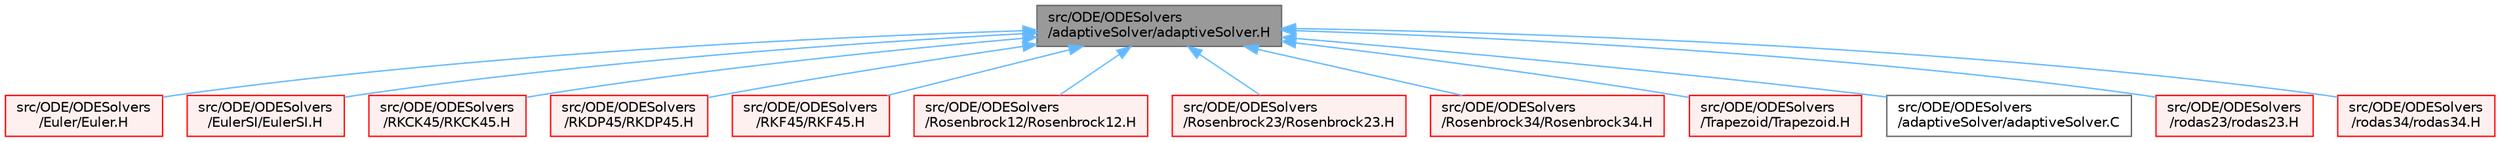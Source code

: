 digraph "src/ODE/ODESolvers/adaptiveSolver/adaptiveSolver.H"
{
 // LATEX_PDF_SIZE
  bgcolor="transparent";
  edge [fontname=Helvetica,fontsize=10,labelfontname=Helvetica,labelfontsize=10];
  node [fontname=Helvetica,fontsize=10,shape=box,height=0.2,width=0.4];
  Node1 [id="Node000001",label="src/ODE/ODESolvers\l/adaptiveSolver/adaptiveSolver.H",height=0.2,width=0.4,color="gray40", fillcolor="grey60", style="filled", fontcolor="black",tooltip=" "];
  Node1 -> Node2 [id="edge1_Node000001_Node000002",dir="back",color="steelblue1",style="solid",tooltip=" "];
  Node2 [id="Node000002",label="src/ODE/ODESolvers\l/Euler/Euler.H",height=0.2,width=0.4,color="red", fillcolor="#FFF0F0", style="filled",URL="$ODE_2ODESolvers_2Euler_2Euler_8H.html",tooltip=" "];
  Node1 -> Node4 [id="edge2_Node000001_Node000004",dir="back",color="steelblue1",style="solid",tooltip=" "];
  Node4 [id="Node000004",label="src/ODE/ODESolvers\l/EulerSI/EulerSI.H",height=0.2,width=0.4,color="red", fillcolor="#FFF0F0", style="filled",URL="$EulerSI_8H.html",tooltip=" "];
  Node1 -> Node6 [id="edge3_Node000001_Node000006",dir="back",color="steelblue1",style="solid",tooltip=" "];
  Node6 [id="Node000006",label="src/ODE/ODESolvers\l/RKCK45/RKCK45.H",height=0.2,width=0.4,color="red", fillcolor="#FFF0F0", style="filled",URL="$RKCK45_8H.html",tooltip=" "];
  Node1 -> Node8 [id="edge4_Node000001_Node000008",dir="back",color="steelblue1",style="solid",tooltip=" "];
  Node8 [id="Node000008",label="src/ODE/ODESolvers\l/RKDP45/RKDP45.H",height=0.2,width=0.4,color="red", fillcolor="#FFF0F0", style="filled",URL="$RKDP45_8H.html",tooltip=" "];
  Node1 -> Node10 [id="edge5_Node000001_Node000010",dir="back",color="steelblue1",style="solid",tooltip=" "];
  Node10 [id="Node000010",label="src/ODE/ODESolvers\l/RKF45/RKF45.H",height=0.2,width=0.4,color="red", fillcolor="#FFF0F0", style="filled",URL="$RKF45_8H.html",tooltip=" "];
  Node1 -> Node12 [id="edge6_Node000001_Node000012",dir="back",color="steelblue1",style="solid",tooltip=" "];
  Node12 [id="Node000012",label="src/ODE/ODESolvers\l/Rosenbrock12/Rosenbrock12.H",height=0.2,width=0.4,color="red", fillcolor="#FFF0F0", style="filled",URL="$Rosenbrock12_8H.html",tooltip=" "];
  Node1 -> Node14 [id="edge7_Node000001_Node000014",dir="back",color="steelblue1",style="solid",tooltip=" "];
  Node14 [id="Node000014",label="src/ODE/ODESolvers\l/Rosenbrock23/Rosenbrock23.H",height=0.2,width=0.4,color="red", fillcolor="#FFF0F0", style="filled",URL="$Rosenbrock23_8H.html",tooltip=" "];
  Node1 -> Node16 [id="edge8_Node000001_Node000016",dir="back",color="steelblue1",style="solid",tooltip=" "];
  Node16 [id="Node000016",label="src/ODE/ODESolvers\l/Rosenbrock34/Rosenbrock34.H",height=0.2,width=0.4,color="red", fillcolor="#FFF0F0", style="filled",URL="$Rosenbrock34_8H.html",tooltip=" "];
  Node1 -> Node18 [id="edge9_Node000001_Node000018",dir="back",color="steelblue1",style="solid",tooltip=" "];
  Node18 [id="Node000018",label="src/ODE/ODESolvers\l/Trapezoid/Trapezoid.H",height=0.2,width=0.4,color="red", fillcolor="#FFF0F0", style="filled",URL="$Trapezoid_8H.html",tooltip=" "];
  Node1 -> Node20 [id="edge10_Node000001_Node000020",dir="back",color="steelblue1",style="solid",tooltip=" "];
  Node20 [id="Node000020",label="src/ODE/ODESolvers\l/adaptiveSolver/adaptiveSolver.C",height=0.2,width=0.4,color="grey40", fillcolor="white", style="filled",URL="$adaptiveSolver_8C.html",tooltip=" "];
  Node1 -> Node21 [id="edge11_Node000001_Node000021",dir="back",color="steelblue1",style="solid",tooltip=" "];
  Node21 [id="Node000021",label="src/ODE/ODESolvers\l/rodas23/rodas23.H",height=0.2,width=0.4,color="red", fillcolor="#FFF0F0", style="filled",URL="$rodas23_8H.html",tooltip=" "];
  Node1 -> Node23 [id="edge12_Node000001_Node000023",dir="back",color="steelblue1",style="solid",tooltip=" "];
  Node23 [id="Node000023",label="src/ODE/ODESolvers\l/rodas34/rodas34.H",height=0.2,width=0.4,color="red", fillcolor="#FFF0F0", style="filled",URL="$rodas34_8H.html",tooltip=" "];
}
